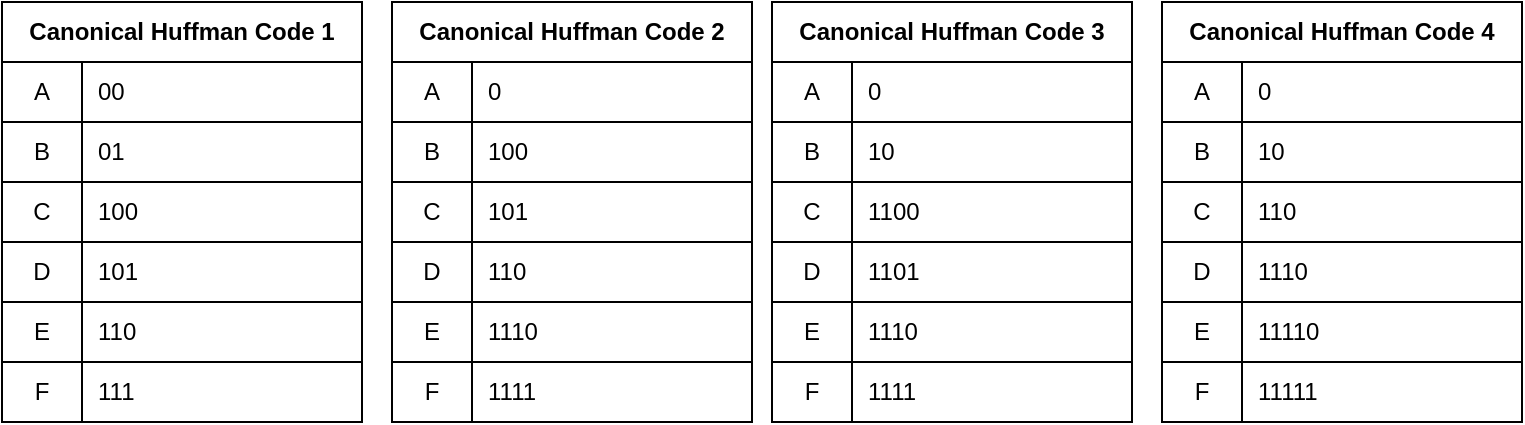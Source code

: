 <mxfile version="13.10.8" type="device"><diagram id="9d-ljFsa7qRRESB7x30g" name="Page-1"><mxGraphModel dx="1827" dy="526" grid="1" gridSize="10" guides="1" tooltips="1" connect="1" arrows="1" fold="1" page="1" pageScale="1" pageWidth="850" pageHeight="1100" math="0" shadow="0"><root><mxCell id="0"/><mxCell id="1" parent="0"/><mxCell id="pF3ZiYfbHva8HavfpR1M-89" value="Canonical Huffman Code 4" style="shape=table;html=1;whiteSpace=wrap;startSize=30;container=1;collapsible=0;childLayout=tableLayout;fixedRows=1;rowLines=1;fontStyle=1;align=center;resizeLast=0;resizeLastRow=1;" parent="1" vertex="1"><mxGeometry x="530" y="40" width="180" height="210" as="geometry"/></mxCell><mxCell id="pF3ZiYfbHva8HavfpR1M-90" value="" style="shape=partialRectangle;html=1;whiteSpace=wrap;collapsible=0;dropTarget=0;pointerEvents=0;fillColor=none;top=0;left=0;bottom=1;right=0;points=[[0,0.5],[1,0.5]];portConstraint=eastwest;" parent="pF3ZiYfbHva8HavfpR1M-89" vertex="1"><mxGeometry y="30" width="180" height="30" as="geometry"/></mxCell><mxCell id="pF3ZiYfbHva8HavfpR1M-91" value="A" style="shape=partialRectangle;html=1;whiteSpace=wrap;connectable=0;fillColor=none;top=0;left=0;bottom=0;right=0;overflow=hidden;" parent="pF3ZiYfbHva8HavfpR1M-90" vertex="1"><mxGeometry width="40" height="30" as="geometry"/></mxCell><mxCell id="pF3ZiYfbHva8HavfpR1M-92" value="0" style="shape=partialRectangle;html=1;whiteSpace=wrap;connectable=0;fillColor=none;top=0;left=0;bottom=0;right=0;align=left;spacingLeft=6;overflow=hidden;" parent="pF3ZiYfbHva8HavfpR1M-90" vertex="1"><mxGeometry x="40" width="140" height="30" as="geometry"/></mxCell><mxCell id="pF3ZiYfbHva8HavfpR1M-117" value="" style="shape=partialRectangle;html=1;whiteSpace=wrap;collapsible=0;dropTarget=0;pointerEvents=0;fillColor=none;top=0;left=0;bottom=1;right=0;points=[[0,0.5],[1,0.5]];portConstraint=eastwest;" parent="pF3ZiYfbHva8HavfpR1M-89" vertex="1"><mxGeometry y="60" width="180" height="30" as="geometry"/></mxCell><mxCell id="pF3ZiYfbHva8HavfpR1M-118" value="B" style="shape=partialRectangle;html=1;whiteSpace=wrap;connectable=0;fillColor=none;top=0;left=0;bottom=0;right=0;overflow=hidden;" parent="pF3ZiYfbHva8HavfpR1M-117" vertex="1"><mxGeometry width="40" height="30" as="geometry"/></mxCell><mxCell id="pF3ZiYfbHva8HavfpR1M-119" value="10" style="shape=partialRectangle;html=1;whiteSpace=wrap;connectable=0;fillColor=none;top=0;left=0;bottom=0;right=0;align=left;spacingLeft=6;overflow=hidden;" parent="pF3ZiYfbHva8HavfpR1M-117" vertex="1"><mxGeometry x="40" width="140" height="30" as="geometry"/></mxCell><mxCell id="pF3ZiYfbHva8HavfpR1M-93" value="" style="shape=partialRectangle;html=1;whiteSpace=wrap;collapsible=0;dropTarget=0;pointerEvents=0;fillColor=none;top=0;left=0;bottom=0;right=0;points=[[0,0.5],[1,0.5]];portConstraint=eastwest;" parent="pF3ZiYfbHva8HavfpR1M-89" vertex="1"><mxGeometry y="90" width="180" height="30" as="geometry"/></mxCell><mxCell id="pF3ZiYfbHva8HavfpR1M-94" value="C" style="shape=partialRectangle;html=1;whiteSpace=wrap;connectable=0;fillColor=none;top=0;left=0;bottom=0;right=0;overflow=hidden;" parent="pF3ZiYfbHva8HavfpR1M-93" vertex="1"><mxGeometry width="40" height="30" as="geometry"/></mxCell><mxCell id="pF3ZiYfbHva8HavfpR1M-95" value="110" style="shape=partialRectangle;html=1;whiteSpace=wrap;connectable=0;fillColor=none;top=0;left=0;bottom=0;right=0;align=left;spacingLeft=6;overflow=hidden;" parent="pF3ZiYfbHva8HavfpR1M-93" vertex="1"><mxGeometry x="40" width="140" height="30" as="geometry"/></mxCell><mxCell id="pF3ZiYfbHva8HavfpR1M-96" value="" style="shape=partialRectangle;html=1;whiteSpace=wrap;collapsible=0;dropTarget=0;pointerEvents=0;fillColor=none;top=0;left=0;bottom=0;right=0;points=[[0,0.5],[1,0.5]];portConstraint=eastwest;" parent="pF3ZiYfbHva8HavfpR1M-89" vertex="1"><mxGeometry y="120" width="180" height="30" as="geometry"/></mxCell><mxCell id="pF3ZiYfbHva8HavfpR1M-97" value="D" style="shape=partialRectangle;html=1;whiteSpace=wrap;connectable=0;fillColor=none;top=0;left=0;bottom=0;right=0;overflow=hidden;" parent="pF3ZiYfbHva8HavfpR1M-96" vertex="1"><mxGeometry width="40" height="30" as="geometry"/></mxCell><mxCell id="pF3ZiYfbHva8HavfpR1M-98" value="1110" style="shape=partialRectangle;html=1;whiteSpace=wrap;connectable=0;fillColor=none;top=0;left=0;bottom=0;right=0;align=left;spacingLeft=6;overflow=hidden;" parent="pF3ZiYfbHva8HavfpR1M-96" vertex="1"><mxGeometry x="40" width="140" height="30" as="geometry"/></mxCell><mxCell id="pF3ZiYfbHva8HavfpR1M-99" value="" style="shape=partialRectangle;html=1;whiteSpace=wrap;collapsible=0;dropTarget=0;pointerEvents=0;fillColor=none;top=0;left=0;bottom=0;right=0;points=[[0,0.5],[1,0.5]];portConstraint=eastwest;" parent="pF3ZiYfbHva8HavfpR1M-89" vertex="1"><mxGeometry y="150" width="180" height="30" as="geometry"/></mxCell><mxCell id="pF3ZiYfbHva8HavfpR1M-100" value="E" style="shape=partialRectangle;html=1;whiteSpace=wrap;connectable=0;fillColor=none;top=0;left=0;bottom=0;right=0;overflow=hidden;" parent="pF3ZiYfbHva8HavfpR1M-99" vertex="1"><mxGeometry width="40" height="30" as="geometry"/></mxCell><mxCell id="pF3ZiYfbHva8HavfpR1M-101" value="11110" style="shape=partialRectangle;html=1;whiteSpace=wrap;connectable=0;fillColor=none;top=0;left=0;bottom=0;right=0;align=left;spacingLeft=6;overflow=hidden;" parent="pF3ZiYfbHva8HavfpR1M-99" vertex="1"><mxGeometry x="40" width="140" height="30" as="geometry"/></mxCell><mxCell id="pF3ZiYfbHva8HavfpR1M-114" value="" style="shape=partialRectangle;html=1;whiteSpace=wrap;collapsible=0;dropTarget=0;pointerEvents=0;fillColor=none;top=0;left=0;bottom=0;right=0;points=[[0,0.5],[1,0.5]];portConstraint=eastwest;" parent="pF3ZiYfbHva8HavfpR1M-89" vertex="1"><mxGeometry y="180" width="180" height="30" as="geometry"/></mxCell><mxCell id="pF3ZiYfbHva8HavfpR1M-115" value="F" style="shape=partialRectangle;html=1;whiteSpace=wrap;connectable=0;fillColor=none;top=0;left=0;bottom=0;right=0;overflow=hidden;" parent="pF3ZiYfbHva8HavfpR1M-114" vertex="1"><mxGeometry width="40" height="30" as="geometry"/></mxCell><mxCell id="pF3ZiYfbHva8HavfpR1M-116" value="11111" style="shape=partialRectangle;html=1;whiteSpace=wrap;connectable=0;fillColor=none;top=0;left=0;bottom=0;right=0;align=left;spacingLeft=6;overflow=hidden;" parent="pF3ZiYfbHva8HavfpR1M-114" vertex="1"><mxGeometry x="40" width="140" height="30" as="geometry"/></mxCell><mxCell id="17gb9LLHKguFn8cD0_id-26" value="Canonical Huffman Code 3" style="shape=table;html=1;whiteSpace=wrap;startSize=30;container=1;collapsible=0;childLayout=tableLayout;fixedRows=1;rowLines=1;fontStyle=1;align=center;resizeLast=0;resizeLastRow=1;" parent="1" vertex="1"><mxGeometry x="335" y="40" width="180" height="210" as="geometry"/></mxCell><mxCell id="17gb9LLHKguFn8cD0_id-27" value="" style="shape=partialRectangle;html=1;whiteSpace=wrap;collapsible=0;dropTarget=0;pointerEvents=0;fillColor=none;top=0;left=0;bottom=1;right=0;points=[[0,0.5],[1,0.5]];portConstraint=eastwest;" parent="17gb9LLHKguFn8cD0_id-26" vertex="1"><mxGeometry y="30" width="180" height="30" as="geometry"/></mxCell><mxCell id="17gb9LLHKguFn8cD0_id-28" value="A" style="shape=partialRectangle;html=1;whiteSpace=wrap;connectable=0;fillColor=none;top=0;left=0;bottom=0;right=0;overflow=hidden;" parent="17gb9LLHKguFn8cD0_id-27" vertex="1"><mxGeometry width="40" height="30" as="geometry"/></mxCell><mxCell id="17gb9LLHKguFn8cD0_id-29" value="0" style="shape=partialRectangle;html=1;whiteSpace=wrap;connectable=0;fillColor=none;top=0;left=0;bottom=0;right=0;align=left;spacingLeft=6;overflow=hidden;" parent="17gb9LLHKguFn8cD0_id-27" vertex="1"><mxGeometry x="40" width="140" height="30" as="geometry"/></mxCell><mxCell id="17gb9LLHKguFn8cD0_id-30" value="" style="shape=partialRectangle;html=1;whiteSpace=wrap;collapsible=0;dropTarget=0;pointerEvents=0;fillColor=none;top=0;left=0;bottom=1;right=0;points=[[0,0.5],[1,0.5]];portConstraint=eastwest;" parent="17gb9LLHKguFn8cD0_id-26" vertex="1"><mxGeometry y="60" width="180" height="30" as="geometry"/></mxCell><mxCell id="17gb9LLHKguFn8cD0_id-31" value="B" style="shape=partialRectangle;html=1;whiteSpace=wrap;connectable=0;fillColor=none;top=0;left=0;bottom=0;right=0;overflow=hidden;" parent="17gb9LLHKguFn8cD0_id-30" vertex="1"><mxGeometry width="40" height="30" as="geometry"/></mxCell><mxCell id="17gb9LLHKguFn8cD0_id-32" value="10" style="shape=partialRectangle;html=1;whiteSpace=wrap;connectable=0;fillColor=none;top=0;left=0;bottom=0;right=0;align=left;spacingLeft=6;overflow=hidden;" parent="17gb9LLHKguFn8cD0_id-30" vertex="1"><mxGeometry x="40" width="140" height="30" as="geometry"/></mxCell><mxCell id="17gb9LLHKguFn8cD0_id-33" value="" style="shape=partialRectangle;html=1;whiteSpace=wrap;collapsible=0;dropTarget=0;pointerEvents=0;fillColor=none;top=0;left=0;bottom=0;right=0;points=[[0,0.5],[1,0.5]];portConstraint=eastwest;" parent="17gb9LLHKguFn8cD0_id-26" vertex="1"><mxGeometry y="90" width="180" height="30" as="geometry"/></mxCell><mxCell id="17gb9LLHKguFn8cD0_id-34" value="C" style="shape=partialRectangle;html=1;whiteSpace=wrap;connectable=0;fillColor=none;top=0;left=0;bottom=0;right=0;overflow=hidden;" parent="17gb9LLHKguFn8cD0_id-33" vertex="1"><mxGeometry width="40" height="30" as="geometry"/></mxCell><mxCell id="17gb9LLHKguFn8cD0_id-35" value="1100" style="shape=partialRectangle;html=1;whiteSpace=wrap;connectable=0;fillColor=none;top=0;left=0;bottom=0;right=0;align=left;spacingLeft=6;overflow=hidden;" parent="17gb9LLHKguFn8cD0_id-33" vertex="1"><mxGeometry x="40" width="140" height="30" as="geometry"/></mxCell><mxCell id="17gb9LLHKguFn8cD0_id-36" value="" style="shape=partialRectangle;html=1;whiteSpace=wrap;collapsible=0;dropTarget=0;pointerEvents=0;fillColor=none;top=0;left=0;bottom=0;right=0;points=[[0,0.5],[1,0.5]];portConstraint=eastwest;" parent="17gb9LLHKguFn8cD0_id-26" vertex="1"><mxGeometry y="120" width="180" height="30" as="geometry"/></mxCell><mxCell id="17gb9LLHKguFn8cD0_id-37" value="D" style="shape=partialRectangle;html=1;whiteSpace=wrap;connectable=0;fillColor=none;top=0;left=0;bottom=0;right=0;overflow=hidden;" parent="17gb9LLHKguFn8cD0_id-36" vertex="1"><mxGeometry width="40" height="30" as="geometry"/></mxCell><mxCell id="17gb9LLHKguFn8cD0_id-38" value="1101" style="shape=partialRectangle;html=1;whiteSpace=wrap;connectable=0;fillColor=none;top=0;left=0;bottom=0;right=0;align=left;spacingLeft=6;overflow=hidden;" parent="17gb9LLHKguFn8cD0_id-36" vertex="1"><mxGeometry x="40" width="140" height="30" as="geometry"/></mxCell><mxCell id="17gb9LLHKguFn8cD0_id-39" value="" style="shape=partialRectangle;html=1;whiteSpace=wrap;collapsible=0;dropTarget=0;pointerEvents=0;fillColor=none;top=0;left=0;bottom=0;right=0;points=[[0,0.5],[1,0.5]];portConstraint=eastwest;" parent="17gb9LLHKguFn8cD0_id-26" vertex="1"><mxGeometry y="150" width="180" height="30" as="geometry"/></mxCell><mxCell id="17gb9LLHKguFn8cD0_id-40" value="E" style="shape=partialRectangle;html=1;whiteSpace=wrap;connectable=0;fillColor=none;top=0;left=0;bottom=0;right=0;overflow=hidden;" parent="17gb9LLHKguFn8cD0_id-39" vertex="1"><mxGeometry width="40" height="30" as="geometry"/></mxCell><mxCell id="17gb9LLHKguFn8cD0_id-41" value="1110" style="shape=partialRectangle;html=1;whiteSpace=wrap;connectable=0;fillColor=none;top=0;left=0;bottom=0;right=0;align=left;spacingLeft=6;overflow=hidden;" parent="17gb9LLHKguFn8cD0_id-39" vertex="1"><mxGeometry x="40" width="140" height="30" as="geometry"/></mxCell><mxCell id="17gb9LLHKguFn8cD0_id-42" value="" style="shape=partialRectangle;html=1;whiteSpace=wrap;collapsible=0;dropTarget=0;pointerEvents=0;fillColor=none;top=0;left=0;bottom=0;right=0;points=[[0,0.5],[1,0.5]];portConstraint=eastwest;" parent="17gb9LLHKguFn8cD0_id-26" vertex="1"><mxGeometry y="180" width="180" height="30" as="geometry"/></mxCell><mxCell id="17gb9LLHKguFn8cD0_id-43" value="F" style="shape=partialRectangle;html=1;whiteSpace=wrap;connectable=0;fillColor=none;top=0;left=0;bottom=0;right=0;overflow=hidden;" parent="17gb9LLHKguFn8cD0_id-42" vertex="1"><mxGeometry width="40" height="30" as="geometry"/></mxCell><mxCell id="17gb9LLHKguFn8cD0_id-44" value="1111" style="shape=partialRectangle;html=1;whiteSpace=wrap;connectable=0;fillColor=none;top=0;left=0;bottom=0;right=0;align=left;spacingLeft=6;overflow=hidden;" parent="17gb9LLHKguFn8cD0_id-42" vertex="1"><mxGeometry x="40" width="140" height="30" as="geometry"/></mxCell><mxCell id="sM2X1_afYloay1owTciG-1" value="Canonical Huffman Code 2" style="shape=table;html=1;whiteSpace=wrap;startSize=30;container=1;collapsible=0;childLayout=tableLayout;fixedRows=1;rowLines=1;fontStyle=1;align=center;resizeLast=0;resizeLastRow=1;" vertex="1" parent="1"><mxGeometry x="145" y="40" width="180" height="210" as="geometry"/></mxCell><mxCell id="sM2X1_afYloay1owTciG-2" value="" style="shape=partialRectangle;html=1;whiteSpace=wrap;collapsible=0;dropTarget=0;pointerEvents=0;fillColor=none;top=0;left=0;bottom=1;right=0;points=[[0,0.5],[1,0.5]];portConstraint=eastwest;" vertex="1" parent="sM2X1_afYloay1owTciG-1"><mxGeometry y="30" width="180" height="30" as="geometry"/></mxCell><mxCell id="sM2X1_afYloay1owTciG-3" value="A" style="shape=partialRectangle;html=1;whiteSpace=wrap;connectable=0;fillColor=none;top=0;left=0;bottom=0;right=0;overflow=hidden;" vertex="1" parent="sM2X1_afYloay1owTciG-2"><mxGeometry width="40" height="30" as="geometry"/></mxCell><mxCell id="sM2X1_afYloay1owTciG-4" value="0" style="shape=partialRectangle;html=1;whiteSpace=wrap;connectable=0;fillColor=none;top=0;left=0;bottom=0;right=0;align=left;spacingLeft=6;overflow=hidden;" vertex="1" parent="sM2X1_afYloay1owTciG-2"><mxGeometry x="40" width="140" height="30" as="geometry"/></mxCell><mxCell id="sM2X1_afYloay1owTciG-5" value="" style="shape=partialRectangle;html=1;whiteSpace=wrap;collapsible=0;dropTarget=0;pointerEvents=0;fillColor=none;top=0;left=0;bottom=1;right=0;points=[[0,0.5],[1,0.5]];portConstraint=eastwest;" vertex="1" parent="sM2X1_afYloay1owTciG-1"><mxGeometry y="60" width="180" height="30" as="geometry"/></mxCell><mxCell id="sM2X1_afYloay1owTciG-6" value="B" style="shape=partialRectangle;html=1;whiteSpace=wrap;connectable=0;fillColor=none;top=0;left=0;bottom=0;right=0;overflow=hidden;" vertex="1" parent="sM2X1_afYloay1owTciG-5"><mxGeometry width="40" height="30" as="geometry"/></mxCell><mxCell id="sM2X1_afYloay1owTciG-7" value="100" style="shape=partialRectangle;html=1;whiteSpace=wrap;connectable=0;fillColor=none;top=0;left=0;bottom=0;right=0;align=left;spacingLeft=6;overflow=hidden;" vertex="1" parent="sM2X1_afYloay1owTciG-5"><mxGeometry x="40" width="140" height="30" as="geometry"/></mxCell><mxCell id="sM2X1_afYloay1owTciG-8" value="" style="shape=partialRectangle;html=1;whiteSpace=wrap;collapsible=0;dropTarget=0;pointerEvents=0;fillColor=none;top=0;left=0;bottom=0;right=0;points=[[0,0.5],[1,0.5]];portConstraint=eastwest;" vertex="1" parent="sM2X1_afYloay1owTciG-1"><mxGeometry y="90" width="180" height="30" as="geometry"/></mxCell><mxCell id="sM2X1_afYloay1owTciG-9" value="C" style="shape=partialRectangle;html=1;whiteSpace=wrap;connectable=0;fillColor=none;top=0;left=0;bottom=0;right=0;overflow=hidden;" vertex="1" parent="sM2X1_afYloay1owTciG-8"><mxGeometry width="40" height="30" as="geometry"/></mxCell><mxCell id="sM2X1_afYloay1owTciG-10" value="101" style="shape=partialRectangle;html=1;whiteSpace=wrap;connectable=0;fillColor=none;top=0;left=0;bottom=0;right=0;align=left;spacingLeft=6;overflow=hidden;" vertex="1" parent="sM2X1_afYloay1owTciG-8"><mxGeometry x="40" width="140" height="30" as="geometry"/></mxCell><mxCell id="sM2X1_afYloay1owTciG-11" value="" style="shape=partialRectangle;html=1;whiteSpace=wrap;collapsible=0;dropTarget=0;pointerEvents=0;fillColor=none;top=0;left=0;bottom=0;right=0;points=[[0,0.5],[1,0.5]];portConstraint=eastwest;" vertex="1" parent="sM2X1_afYloay1owTciG-1"><mxGeometry y="120" width="180" height="30" as="geometry"/></mxCell><mxCell id="sM2X1_afYloay1owTciG-12" value="D" style="shape=partialRectangle;html=1;whiteSpace=wrap;connectable=0;fillColor=none;top=0;left=0;bottom=0;right=0;overflow=hidden;" vertex="1" parent="sM2X1_afYloay1owTciG-11"><mxGeometry width="40" height="30" as="geometry"/></mxCell><mxCell id="sM2X1_afYloay1owTciG-13" value="110" style="shape=partialRectangle;html=1;whiteSpace=wrap;connectable=0;fillColor=none;top=0;left=0;bottom=0;right=0;align=left;spacingLeft=6;overflow=hidden;" vertex="1" parent="sM2X1_afYloay1owTciG-11"><mxGeometry x="40" width="140" height="30" as="geometry"/></mxCell><mxCell id="sM2X1_afYloay1owTciG-14" value="" style="shape=partialRectangle;html=1;whiteSpace=wrap;collapsible=0;dropTarget=0;pointerEvents=0;fillColor=none;top=0;left=0;bottom=0;right=0;points=[[0,0.5],[1,0.5]];portConstraint=eastwest;" vertex="1" parent="sM2X1_afYloay1owTciG-1"><mxGeometry y="150" width="180" height="30" as="geometry"/></mxCell><mxCell id="sM2X1_afYloay1owTciG-15" value="E" style="shape=partialRectangle;html=1;whiteSpace=wrap;connectable=0;fillColor=none;top=0;left=0;bottom=0;right=0;overflow=hidden;" vertex="1" parent="sM2X1_afYloay1owTciG-14"><mxGeometry width="40" height="30" as="geometry"/></mxCell><mxCell id="sM2X1_afYloay1owTciG-16" value="1110" style="shape=partialRectangle;html=1;whiteSpace=wrap;connectable=0;fillColor=none;top=0;left=0;bottom=0;right=0;align=left;spacingLeft=6;overflow=hidden;" vertex="1" parent="sM2X1_afYloay1owTciG-14"><mxGeometry x="40" width="140" height="30" as="geometry"/></mxCell><mxCell id="sM2X1_afYloay1owTciG-17" value="" style="shape=partialRectangle;html=1;whiteSpace=wrap;collapsible=0;dropTarget=0;pointerEvents=0;fillColor=none;top=0;left=0;bottom=0;right=0;points=[[0,0.5],[1,0.5]];portConstraint=eastwest;" vertex="1" parent="sM2X1_afYloay1owTciG-1"><mxGeometry y="180" width="180" height="30" as="geometry"/></mxCell><mxCell id="sM2X1_afYloay1owTciG-18" value="F" style="shape=partialRectangle;html=1;whiteSpace=wrap;connectable=0;fillColor=none;top=0;left=0;bottom=0;right=0;overflow=hidden;" vertex="1" parent="sM2X1_afYloay1owTciG-17"><mxGeometry width="40" height="30" as="geometry"/></mxCell><mxCell id="sM2X1_afYloay1owTciG-19" value="1111" style="shape=partialRectangle;html=1;whiteSpace=wrap;connectable=0;fillColor=none;top=0;left=0;bottom=0;right=0;align=left;spacingLeft=6;overflow=hidden;" vertex="1" parent="sM2X1_afYloay1owTciG-17"><mxGeometry x="40" width="140" height="30" as="geometry"/></mxCell><mxCell id="sM2X1_afYloay1owTciG-20" value="Canonical Huffman Code 1" style="shape=table;html=1;whiteSpace=wrap;startSize=30;container=1;collapsible=0;childLayout=tableLayout;fixedRows=1;rowLines=1;fontStyle=1;align=center;resizeLast=0;resizeLastRow=1;" vertex="1" parent="1"><mxGeometry x="-50" y="40" width="180" height="210" as="geometry"/></mxCell><mxCell id="sM2X1_afYloay1owTciG-21" value="" style="shape=partialRectangle;html=1;whiteSpace=wrap;collapsible=0;dropTarget=0;pointerEvents=0;fillColor=none;top=0;left=0;bottom=1;right=0;points=[[0,0.5],[1,0.5]];portConstraint=eastwest;" vertex="1" parent="sM2X1_afYloay1owTciG-20"><mxGeometry y="30" width="180" height="30" as="geometry"/></mxCell><mxCell id="sM2X1_afYloay1owTciG-22" value="A" style="shape=partialRectangle;html=1;whiteSpace=wrap;connectable=0;fillColor=none;top=0;left=0;bottom=0;right=0;overflow=hidden;" vertex="1" parent="sM2X1_afYloay1owTciG-21"><mxGeometry width="40" height="30" as="geometry"/></mxCell><mxCell id="sM2X1_afYloay1owTciG-23" value="00" style="shape=partialRectangle;html=1;whiteSpace=wrap;connectable=0;fillColor=none;top=0;left=0;bottom=0;right=0;align=left;spacingLeft=6;overflow=hidden;" vertex="1" parent="sM2X1_afYloay1owTciG-21"><mxGeometry x="40" width="140" height="30" as="geometry"/></mxCell><mxCell id="sM2X1_afYloay1owTciG-24" value="" style="shape=partialRectangle;html=1;whiteSpace=wrap;collapsible=0;dropTarget=0;pointerEvents=0;fillColor=none;top=0;left=0;bottom=1;right=0;points=[[0,0.5],[1,0.5]];portConstraint=eastwest;" vertex="1" parent="sM2X1_afYloay1owTciG-20"><mxGeometry y="60" width="180" height="30" as="geometry"/></mxCell><mxCell id="sM2X1_afYloay1owTciG-25" value="B" style="shape=partialRectangle;html=1;whiteSpace=wrap;connectable=0;fillColor=none;top=0;left=0;bottom=0;right=0;overflow=hidden;" vertex="1" parent="sM2X1_afYloay1owTciG-24"><mxGeometry width="40" height="30" as="geometry"/></mxCell><mxCell id="sM2X1_afYloay1owTciG-26" value="01" style="shape=partialRectangle;html=1;whiteSpace=wrap;connectable=0;fillColor=none;top=0;left=0;bottom=0;right=0;align=left;spacingLeft=6;overflow=hidden;" vertex="1" parent="sM2X1_afYloay1owTciG-24"><mxGeometry x="40" width="140" height="30" as="geometry"/></mxCell><mxCell id="sM2X1_afYloay1owTciG-27" value="" style="shape=partialRectangle;html=1;whiteSpace=wrap;collapsible=0;dropTarget=0;pointerEvents=0;fillColor=none;top=0;left=0;bottom=0;right=0;points=[[0,0.5],[1,0.5]];portConstraint=eastwest;" vertex="1" parent="sM2X1_afYloay1owTciG-20"><mxGeometry y="90" width="180" height="30" as="geometry"/></mxCell><mxCell id="sM2X1_afYloay1owTciG-28" value="C" style="shape=partialRectangle;html=1;whiteSpace=wrap;connectable=0;fillColor=none;top=0;left=0;bottom=0;right=0;overflow=hidden;" vertex="1" parent="sM2X1_afYloay1owTciG-27"><mxGeometry width="40" height="30" as="geometry"/></mxCell><mxCell id="sM2X1_afYloay1owTciG-29" value="100" style="shape=partialRectangle;html=1;whiteSpace=wrap;connectable=0;fillColor=none;top=0;left=0;bottom=0;right=0;align=left;spacingLeft=6;overflow=hidden;" vertex="1" parent="sM2X1_afYloay1owTciG-27"><mxGeometry x="40" width="140" height="30" as="geometry"/></mxCell><mxCell id="sM2X1_afYloay1owTciG-30" value="" style="shape=partialRectangle;html=1;whiteSpace=wrap;collapsible=0;dropTarget=0;pointerEvents=0;fillColor=none;top=0;left=0;bottom=0;right=0;points=[[0,0.5],[1,0.5]];portConstraint=eastwest;" vertex="1" parent="sM2X1_afYloay1owTciG-20"><mxGeometry y="120" width="180" height="30" as="geometry"/></mxCell><mxCell id="sM2X1_afYloay1owTciG-31" value="D" style="shape=partialRectangle;html=1;whiteSpace=wrap;connectable=0;fillColor=none;top=0;left=0;bottom=0;right=0;overflow=hidden;" vertex="1" parent="sM2X1_afYloay1owTciG-30"><mxGeometry width="40" height="30" as="geometry"/></mxCell><mxCell id="sM2X1_afYloay1owTciG-32" value="101" style="shape=partialRectangle;html=1;whiteSpace=wrap;connectable=0;fillColor=none;top=0;left=0;bottom=0;right=0;align=left;spacingLeft=6;overflow=hidden;" vertex="1" parent="sM2X1_afYloay1owTciG-30"><mxGeometry x="40" width="140" height="30" as="geometry"/></mxCell><mxCell id="sM2X1_afYloay1owTciG-33" value="" style="shape=partialRectangle;html=1;whiteSpace=wrap;collapsible=0;dropTarget=0;pointerEvents=0;fillColor=none;top=0;left=0;bottom=0;right=0;points=[[0,0.5],[1,0.5]];portConstraint=eastwest;" vertex="1" parent="sM2X1_afYloay1owTciG-20"><mxGeometry y="150" width="180" height="30" as="geometry"/></mxCell><mxCell id="sM2X1_afYloay1owTciG-34" value="E" style="shape=partialRectangle;html=1;whiteSpace=wrap;connectable=0;fillColor=none;top=0;left=0;bottom=0;right=0;overflow=hidden;" vertex="1" parent="sM2X1_afYloay1owTciG-33"><mxGeometry width="40" height="30" as="geometry"/></mxCell><mxCell id="sM2X1_afYloay1owTciG-35" value="110" style="shape=partialRectangle;html=1;whiteSpace=wrap;connectable=0;fillColor=none;top=0;left=0;bottom=0;right=0;align=left;spacingLeft=6;overflow=hidden;" vertex="1" parent="sM2X1_afYloay1owTciG-33"><mxGeometry x="40" width="140" height="30" as="geometry"/></mxCell><mxCell id="sM2X1_afYloay1owTciG-36" value="" style="shape=partialRectangle;html=1;whiteSpace=wrap;collapsible=0;dropTarget=0;pointerEvents=0;fillColor=none;top=0;left=0;bottom=0;right=0;points=[[0,0.5],[1,0.5]];portConstraint=eastwest;" vertex="1" parent="sM2X1_afYloay1owTciG-20"><mxGeometry y="180" width="180" height="30" as="geometry"/></mxCell><mxCell id="sM2X1_afYloay1owTciG-37" value="F" style="shape=partialRectangle;html=1;whiteSpace=wrap;connectable=0;fillColor=none;top=0;left=0;bottom=0;right=0;overflow=hidden;" vertex="1" parent="sM2X1_afYloay1owTciG-36"><mxGeometry width="40" height="30" as="geometry"/></mxCell><mxCell id="sM2X1_afYloay1owTciG-38" value="111" style="shape=partialRectangle;html=1;whiteSpace=wrap;connectable=0;fillColor=none;top=0;left=0;bottom=0;right=0;align=left;spacingLeft=6;overflow=hidden;" vertex="1" parent="sM2X1_afYloay1owTciG-36"><mxGeometry x="40" width="140" height="30" as="geometry"/></mxCell></root></mxGraphModel></diagram></mxfile>